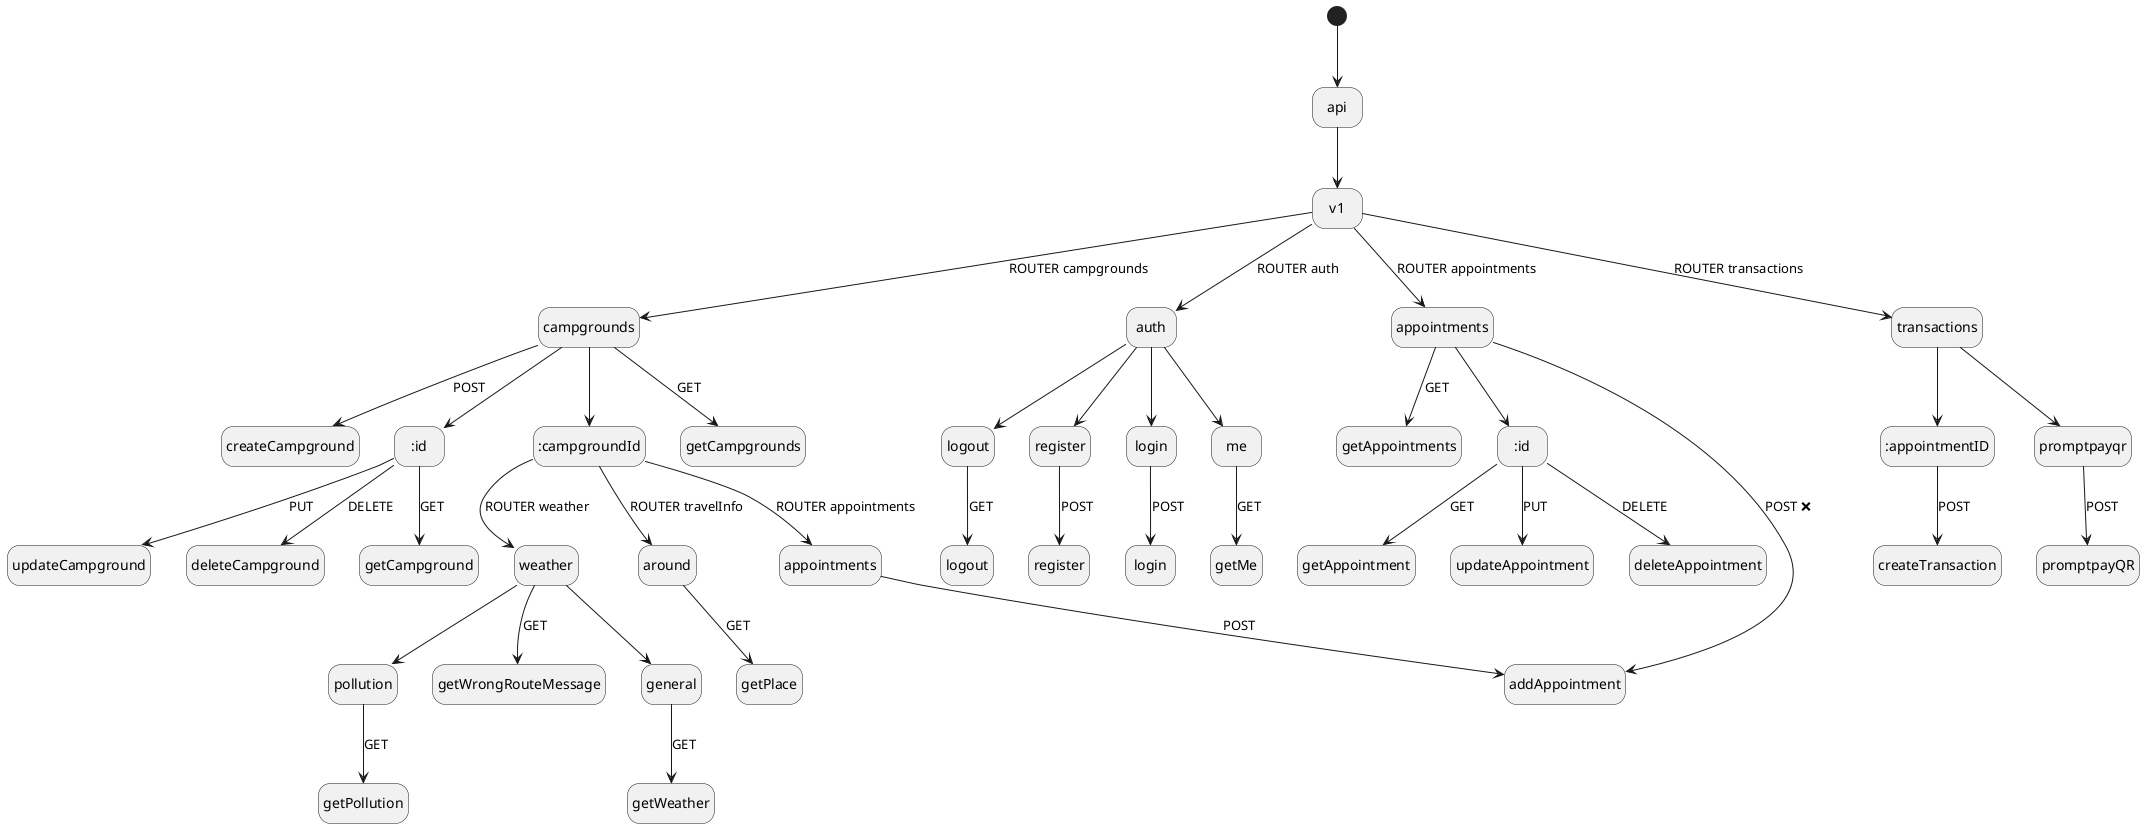 @startuml backend site map

hide empty description
[*] --> api

api --> v1

v1 --> campgrounds : ROUTER campgrounds
v1 --> auth : ROUTER auth
v1 --> appointments : ROUTER appointments
v1 --> transactions : ROUTER transactions

/' campground '/
campgrounds --> getCampgrounds : GET
campgrounds --> createCampground : POST

state ":id" as cgID
campgrounds --> cgID
cgID --> getCampground : GET
cgID --> updateCampground : PUT
cgID --> deleteCampground : DELETE

state ":campgroundId" as campgroundID
campgrounds --> campgroundID
state "appointments" as CGappointments
campgroundID --> CGappointments : ROUTER appointments
CGappointments --> addAppointment : POST
state "weather" as CGweather
campgroundID --> CGweather : ROUTER weather
CGweather --> getWrongRouteMessage : GET
state "general" as WEATHERgeneral
CGweather --> WEATHERgeneral
WEATHERgeneral --> getWeather : GET
state "pollution" as WEATHERpollution
CGweather --> WEATHERpollution
WEATHERpollution --> getPollution : GET 
state "around" as CGaround
campgroundID --> CGaround : ROUTER travelInfo
CGaround --> getPlace : GET

/' auth '/
auth --> me
me --> getMe : GET
auth --> logout
state "logout" as logoutFunc
logout --> logoutFunc : GET
auth --> register
state "register" as registerFunc
register --> registerFunc : POST 
auth --> login
state "login" as loginFunc
login --> loginFunc : POST

/' appointments '/
appointments --> getAppointments : GET
appointments --> addAppointment : POST ❌
state ":id" as appointmentID
appointments --> appointmentID
appointmentID --> getAppointment : GET
appointmentID --> updateAppointment : PUT
appointmentID --> deleteAppointment : DELETE

/' transactions '/
transactions --> promptpayqr
state ":appointmentID" as TRANSACTIONappointmentid
transactions --> TRANSACTIONappointmentid
TRANSACTIONappointmentid --> createTransaction : POST
promptpayqr --> promptpayQR : POST

@enduml
